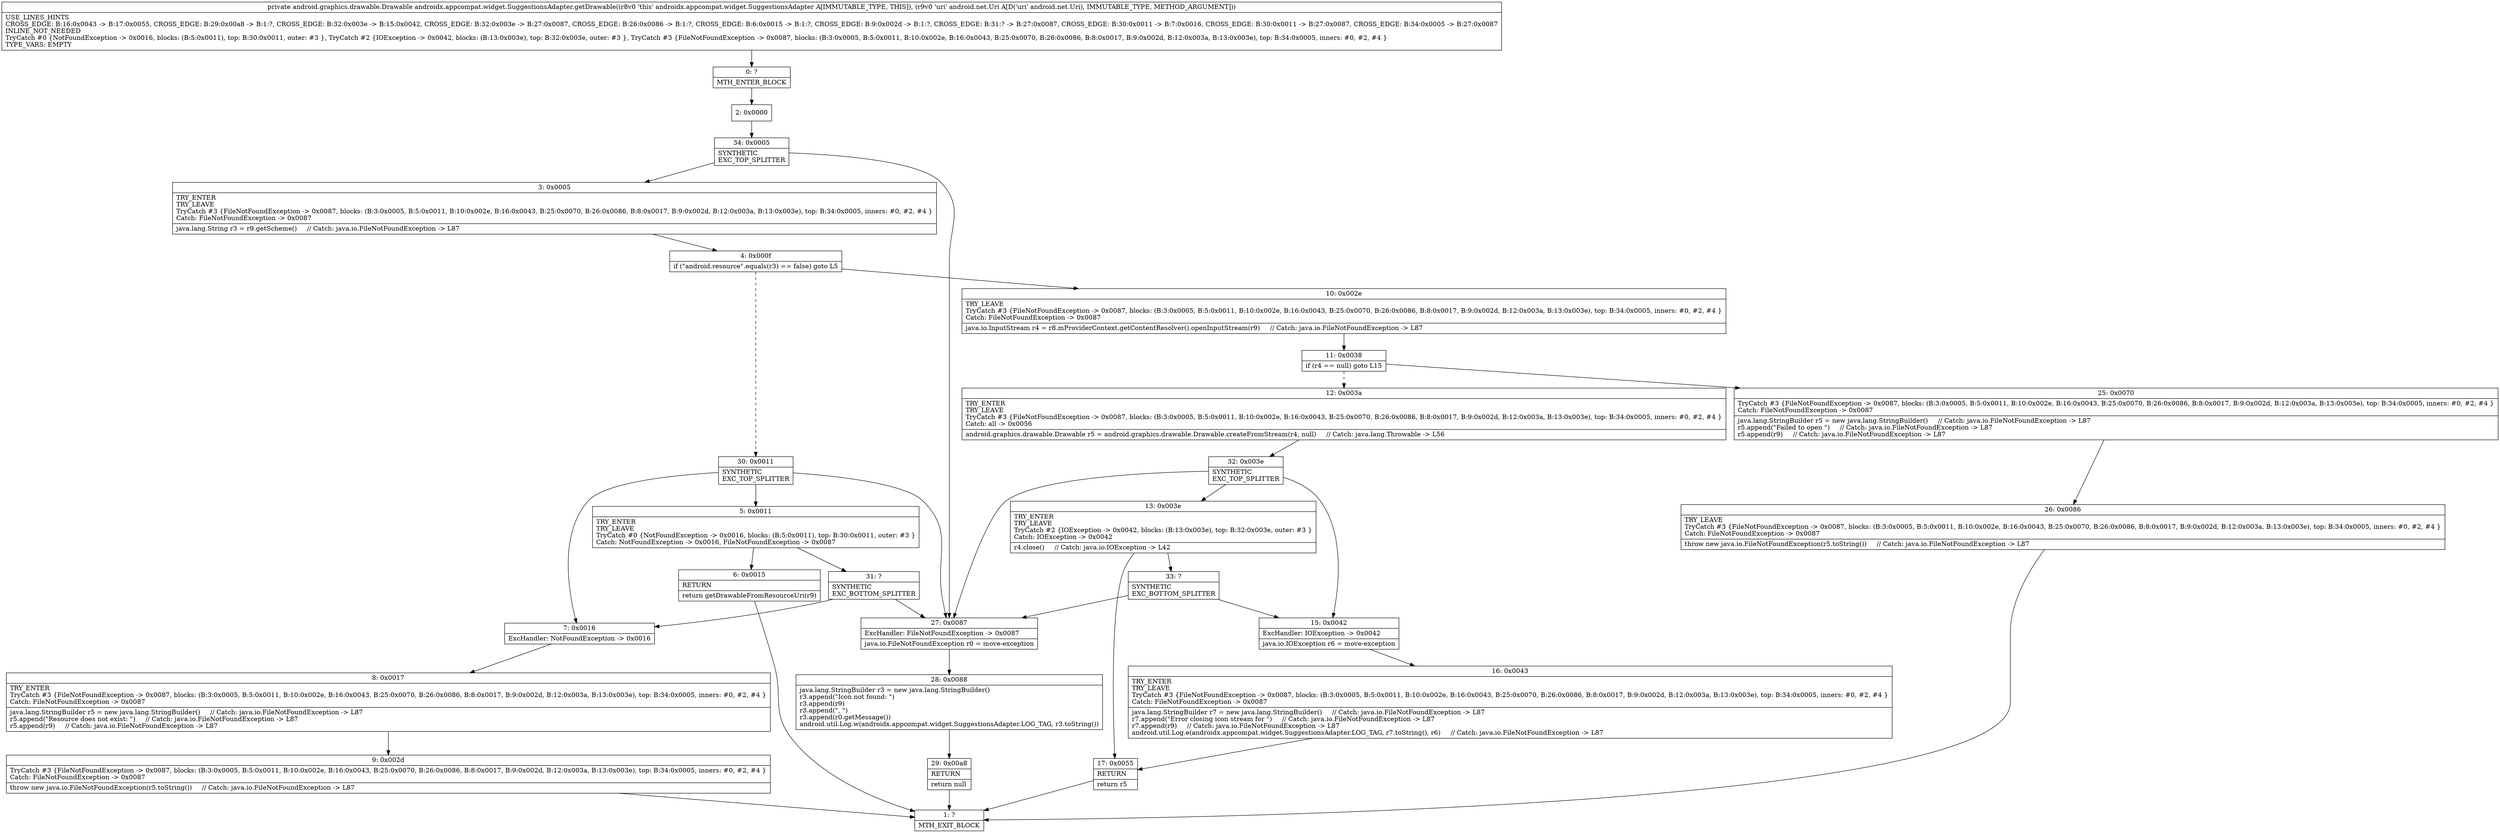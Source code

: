 digraph "CFG forandroidx.appcompat.widget.SuggestionsAdapter.getDrawable(Landroid\/net\/Uri;)Landroid\/graphics\/drawable\/Drawable;" {
Node_0 [shape=record,label="{0\:\ ?|MTH_ENTER_BLOCK\l}"];
Node_2 [shape=record,label="{2\:\ 0x0000}"];
Node_34 [shape=record,label="{34\:\ 0x0005|SYNTHETIC\lEXC_TOP_SPLITTER\l}"];
Node_3 [shape=record,label="{3\:\ 0x0005|TRY_ENTER\lTRY_LEAVE\lTryCatch #3 \{FileNotFoundException \-\> 0x0087, blocks: (B:3:0x0005, B:5:0x0011, B:10:0x002e, B:16:0x0043, B:25:0x0070, B:26:0x0086, B:8:0x0017, B:9:0x002d, B:12:0x003a, B:13:0x003e), top: B:34:0x0005, inners: #0, #2, #4 \}\lCatch: FileNotFoundException \-\> 0x0087\l|java.lang.String r3 = r9.getScheme()     \/\/ Catch: java.io.FileNotFoundException \-\> L87\l}"];
Node_4 [shape=record,label="{4\:\ 0x000f|if (\"android.resource\".equals(r3) == false) goto L5\l}"];
Node_10 [shape=record,label="{10\:\ 0x002e|TRY_LEAVE\lTryCatch #3 \{FileNotFoundException \-\> 0x0087, blocks: (B:3:0x0005, B:5:0x0011, B:10:0x002e, B:16:0x0043, B:25:0x0070, B:26:0x0086, B:8:0x0017, B:9:0x002d, B:12:0x003a, B:13:0x003e), top: B:34:0x0005, inners: #0, #2, #4 \}\lCatch: FileNotFoundException \-\> 0x0087\l|java.io.InputStream r4 = r8.mProviderContext.getContentResolver().openInputStream(r9)     \/\/ Catch: java.io.FileNotFoundException \-\> L87\l}"];
Node_11 [shape=record,label="{11\:\ 0x0038|if (r4 == null) goto L15\l}"];
Node_12 [shape=record,label="{12\:\ 0x003a|TRY_ENTER\lTRY_LEAVE\lTryCatch #3 \{FileNotFoundException \-\> 0x0087, blocks: (B:3:0x0005, B:5:0x0011, B:10:0x002e, B:16:0x0043, B:25:0x0070, B:26:0x0086, B:8:0x0017, B:9:0x002d, B:12:0x003a, B:13:0x003e), top: B:34:0x0005, inners: #0, #2, #4 \}\lCatch: all \-\> 0x0056\l|android.graphics.drawable.Drawable r5 = android.graphics.drawable.Drawable.createFromStream(r4, null)     \/\/ Catch: java.lang.Throwable \-\> L56\l}"];
Node_32 [shape=record,label="{32\:\ 0x003e|SYNTHETIC\lEXC_TOP_SPLITTER\l}"];
Node_13 [shape=record,label="{13\:\ 0x003e|TRY_ENTER\lTRY_LEAVE\lTryCatch #2 \{IOException \-\> 0x0042, blocks: (B:13:0x003e), top: B:32:0x003e, outer: #3 \}\lCatch: IOException \-\> 0x0042\l|r4.close()     \/\/ Catch: java.io.IOException \-\> L42\l}"];
Node_17 [shape=record,label="{17\:\ 0x0055|RETURN\l|return r5\l}"];
Node_1 [shape=record,label="{1\:\ ?|MTH_EXIT_BLOCK\l}"];
Node_33 [shape=record,label="{33\:\ ?|SYNTHETIC\lEXC_BOTTOM_SPLITTER\l}"];
Node_15 [shape=record,label="{15\:\ 0x0042|ExcHandler: IOException \-\> 0x0042\l|java.io.IOException r6 = move\-exception\l}"];
Node_16 [shape=record,label="{16\:\ 0x0043|TRY_ENTER\lTRY_LEAVE\lTryCatch #3 \{FileNotFoundException \-\> 0x0087, blocks: (B:3:0x0005, B:5:0x0011, B:10:0x002e, B:16:0x0043, B:25:0x0070, B:26:0x0086, B:8:0x0017, B:9:0x002d, B:12:0x003a, B:13:0x003e), top: B:34:0x0005, inners: #0, #2, #4 \}\lCatch: FileNotFoundException \-\> 0x0087\l|java.lang.StringBuilder r7 = new java.lang.StringBuilder()     \/\/ Catch: java.io.FileNotFoundException \-\> L87\lr7.append(\"Error closing icon stream for \")     \/\/ Catch: java.io.FileNotFoundException \-\> L87\lr7.append(r9)     \/\/ Catch: java.io.FileNotFoundException \-\> L87\landroid.util.Log.e(androidx.appcompat.widget.SuggestionsAdapter.LOG_TAG, r7.toString(), r6)     \/\/ Catch: java.io.FileNotFoundException \-\> L87\l}"];
Node_25 [shape=record,label="{25\:\ 0x0070|TryCatch #3 \{FileNotFoundException \-\> 0x0087, blocks: (B:3:0x0005, B:5:0x0011, B:10:0x002e, B:16:0x0043, B:25:0x0070, B:26:0x0086, B:8:0x0017, B:9:0x002d, B:12:0x003a, B:13:0x003e), top: B:34:0x0005, inners: #0, #2, #4 \}\lCatch: FileNotFoundException \-\> 0x0087\l|java.lang.StringBuilder r5 = new java.lang.StringBuilder()     \/\/ Catch: java.io.FileNotFoundException \-\> L87\lr5.append(\"Failed to open \")     \/\/ Catch: java.io.FileNotFoundException \-\> L87\lr5.append(r9)     \/\/ Catch: java.io.FileNotFoundException \-\> L87\l}"];
Node_26 [shape=record,label="{26\:\ 0x0086|TRY_LEAVE\lTryCatch #3 \{FileNotFoundException \-\> 0x0087, blocks: (B:3:0x0005, B:5:0x0011, B:10:0x002e, B:16:0x0043, B:25:0x0070, B:26:0x0086, B:8:0x0017, B:9:0x002d, B:12:0x003a, B:13:0x003e), top: B:34:0x0005, inners: #0, #2, #4 \}\lCatch: FileNotFoundException \-\> 0x0087\l|throw new java.io.FileNotFoundException(r5.toString())     \/\/ Catch: java.io.FileNotFoundException \-\> L87\l}"];
Node_30 [shape=record,label="{30\:\ 0x0011|SYNTHETIC\lEXC_TOP_SPLITTER\l}"];
Node_5 [shape=record,label="{5\:\ 0x0011|TRY_ENTER\lTRY_LEAVE\lTryCatch #0 \{NotFoundException \-\> 0x0016, blocks: (B:5:0x0011), top: B:30:0x0011, outer: #3 \}\lCatch: NotFoundException \-\> 0x0016, FileNotFoundException \-\> 0x0087\l}"];
Node_6 [shape=record,label="{6\:\ 0x0015|RETURN\l|return getDrawableFromResourceUri(r9)\l}"];
Node_31 [shape=record,label="{31\:\ ?|SYNTHETIC\lEXC_BOTTOM_SPLITTER\l}"];
Node_7 [shape=record,label="{7\:\ 0x0016|ExcHandler: NotFoundException \-\> 0x0016\l}"];
Node_8 [shape=record,label="{8\:\ 0x0017|TRY_ENTER\lTryCatch #3 \{FileNotFoundException \-\> 0x0087, blocks: (B:3:0x0005, B:5:0x0011, B:10:0x002e, B:16:0x0043, B:25:0x0070, B:26:0x0086, B:8:0x0017, B:9:0x002d, B:12:0x003a, B:13:0x003e), top: B:34:0x0005, inners: #0, #2, #4 \}\lCatch: FileNotFoundException \-\> 0x0087\l|java.lang.StringBuilder r5 = new java.lang.StringBuilder()     \/\/ Catch: java.io.FileNotFoundException \-\> L87\lr5.append(\"Resource does not exist: \")     \/\/ Catch: java.io.FileNotFoundException \-\> L87\lr5.append(r9)     \/\/ Catch: java.io.FileNotFoundException \-\> L87\l}"];
Node_9 [shape=record,label="{9\:\ 0x002d|TryCatch #3 \{FileNotFoundException \-\> 0x0087, blocks: (B:3:0x0005, B:5:0x0011, B:10:0x002e, B:16:0x0043, B:25:0x0070, B:26:0x0086, B:8:0x0017, B:9:0x002d, B:12:0x003a, B:13:0x003e), top: B:34:0x0005, inners: #0, #2, #4 \}\lCatch: FileNotFoundException \-\> 0x0087\l|throw new java.io.FileNotFoundException(r5.toString())     \/\/ Catch: java.io.FileNotFoundException \-\> L87\l}"];
Node_27 [shape=record,label="{27\:\ 0x0087|ExcHandler: FileNotFoundException \-\> 0x0087\l|java.io.FileNotFoundException r0 = move\-exception\l}"];
Node_28 [shape=record,label="{28\:\ 0x0088|java.lang.StringBuilder r3 = new java.lang.StringBuilder()\lr3.append(\"Icon not found: \")\lr3.append(r9)\lr3.append(\", \")\lr3.append(r0.getMessage())\landroid.util.Log.w(androidx.appcompat.widget.SuggestionsAdapter.LOG_TAG, r3.toString())\l}"];
Node_29 [shape=record,label="{29\:\ 0x00a8|RETURN\l|return null\l}"];
MethodNode[shape=record,label="{private android.graphics.drawable.Drawable androidx.appcompat.widget.SuggestionsAdapter.getDrawable((r8v0 'this' androidx.appcompat.widget.SuggestionsAdapter A[IMMUTABLE_TYPE, THIS]), (r9v0 'uri' android.net.Uri A[D('uri' android.net.Uri), IMMUTABLE_TYPE, METHOD_ARGUMENT]))  | USE_LINES_HINTS\lCROSS_EDGE: B:16:0x0043 \-\> B:17:0x0055, CROSS_EDGE: B:29:0x00a8 \-\> B:1:?, CROSS_EDGE: B:32:0x003e \-\> B:15:0x0042, CROSS_EDGE: B:32:0x003e \-\> B:27:0x0087, CROSS_EDGE: B:26:0x0086 \-\> B:1:?, CROSS_EDGE: B:6:0x0015 \-\> B:1:?, CROSS_EDGE: B:9:0x002d \-\> B:1:?, CROSS_EDGE: B:31:? \-\> B:27:0x0087, CROSS_EDGE: B:30:0x0011 \-\> B:7:0x0016, CROSS_EDGE: B:30:0x0011 \-\> B:27:0x0087, CROSS_EDGE: B:34:0x0005 \-\> B:27:0x0087\lINLINE_NOT_NEEDED\lTryCatch #0 \{NotFoundException \-\> 0x0016, blocks: (B:5:0x0011), top: B:30:0x0011, outer: #3 \}, TryCatch #2 \{IOException \-\> 0x0042, blocks: (B:13:0x003e), top: B:32:0x003e, outer: #3 \}, TryCatch #3 \{FileNotFoundException \-\> 0x0087, blocks: (B:3:0x0005, B:5:0x0011, B:10:0x002e, B:16:0x0043, B:25:0x0070, B:26:0x0086, B:8:0x0017, B:9:0x002d, B:12:0x003a, B:13:0x003e), top: B:34:0x0005, inners: #0, #2, #4 \}\lTYPE_VARS: EMPTY\l}"];
MethodNode -> Node_0;Node_0 -> Node_2;
Node_2 -> Node_34;
Node_34 -> Node_3;
Node_34 -> Node_27;
Node_3 -> Node_4;
Node_4 -> Node_10;
Node_4 -> Node_30[style=dashed];
Node_10 -> Node_11;
Node_11 -> Node_12[style=dashed];
Node_11 -> Node_25;
Node_12 -> Node_32;
Node_32 -> Node_13;
Node_32 -> Node_15;
Node_32 -> Node_27;
Node_13 -> Node_17;
Node_13 -> Node_33;
Node_17 -> Node_1;
Node_33 -> Node_15;
Node_33 -> Node_27;
Node_15 -> Node_16;
Node_16 -> Node_17;
Node_25 -> Node_26;
Node_26 -> Node_1;
Node_30 -> Node_5;
Node_30 -> Node_7;
Node_30 -> Node_27;
Node_5 -> Node_6;
Node_5 -> Node_31;
Node_6 -> Node_1;
Node_31 -> Node_7;
Node_31 -> Node_27;
Node_7 -> Node_8;
Node_8 -> Node_9;
Node_9 -> Node_1;
Node_27 -> Node_28;
Node_28 -> Node_29;
Node_29 -> Node_1;
}

